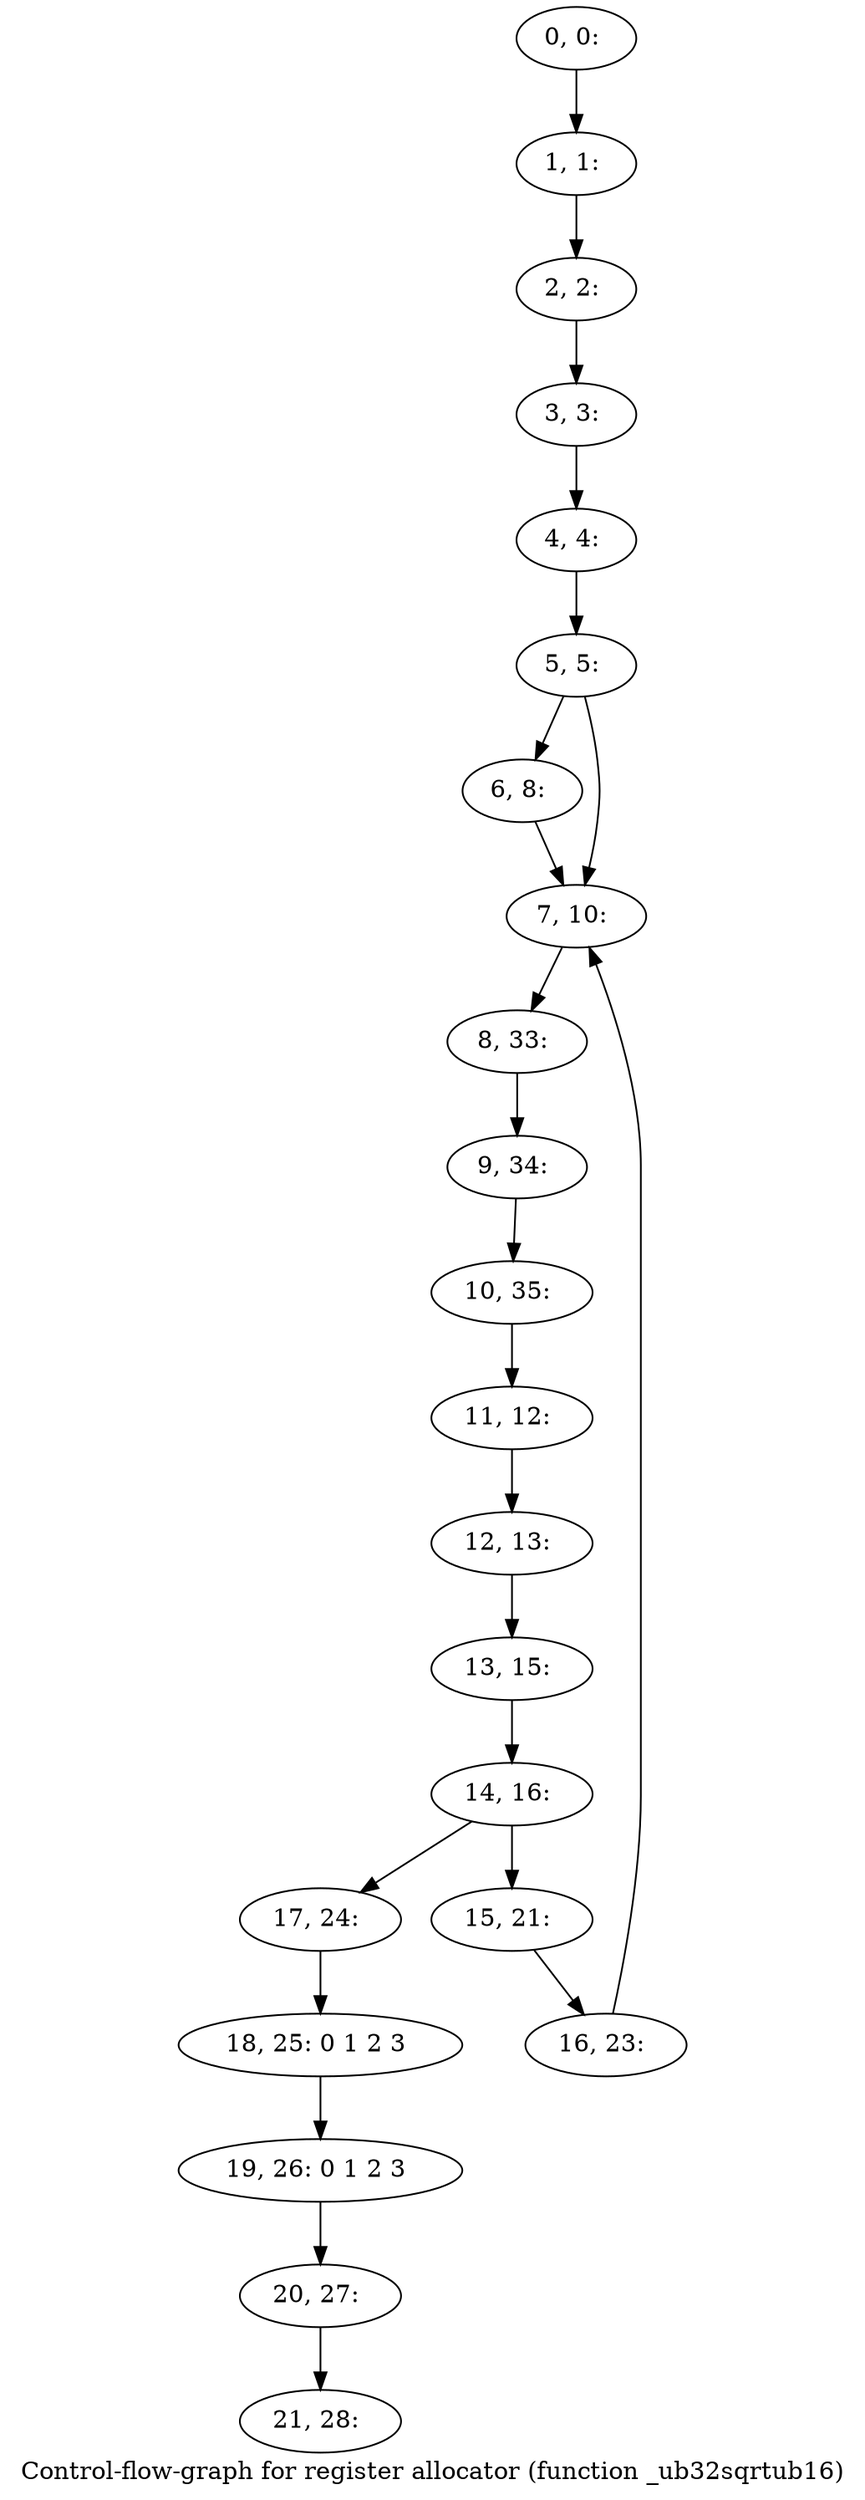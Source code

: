 digraph G {
graph [label="Control-flow-graph for register allocator (function _ub32sqrtub16)"]
0[label="0, 0: "];
1[label="1, 1: "];
2[label="2, 2: "];
3[label="3, 3: "];
4[label="4, 4: "];
5[label="5, 5: "];
6[label="6, 8: "];
7[label="7, 10: "];
8[label="8, 33: "];
9[label="9, 34: "];
10[label="10, 35: "];
11[label="11, 12: "];
12[label="12, 13: "];
13[label="13, 15: "];
14[label="14, 16: "];
15[label="15, 21: "];
16[label="16, 23: "];
17[label="17, 24: "];
18[label="18, 25: 0 1 2 3 "];
19[label="19, 26: 0 1 2 3 "];
20[label="20, 27: "];
21[label="21, 28: "];
0->1 ;
1->2 ;
2->3 ;
3->4 ;
4->5 ;
5->6 ;
5->7 ;
6->7 ;
7->8 ;
8->9 ;
9->10 ;
10->11 ;
11->12 ;
12->13 ;
13->14 ;
14->15 ;
14->17 ;
15->16 ;
16->7 ;
17->18 ;
18->19 ;
19->20 ;
20->21 ;
}
